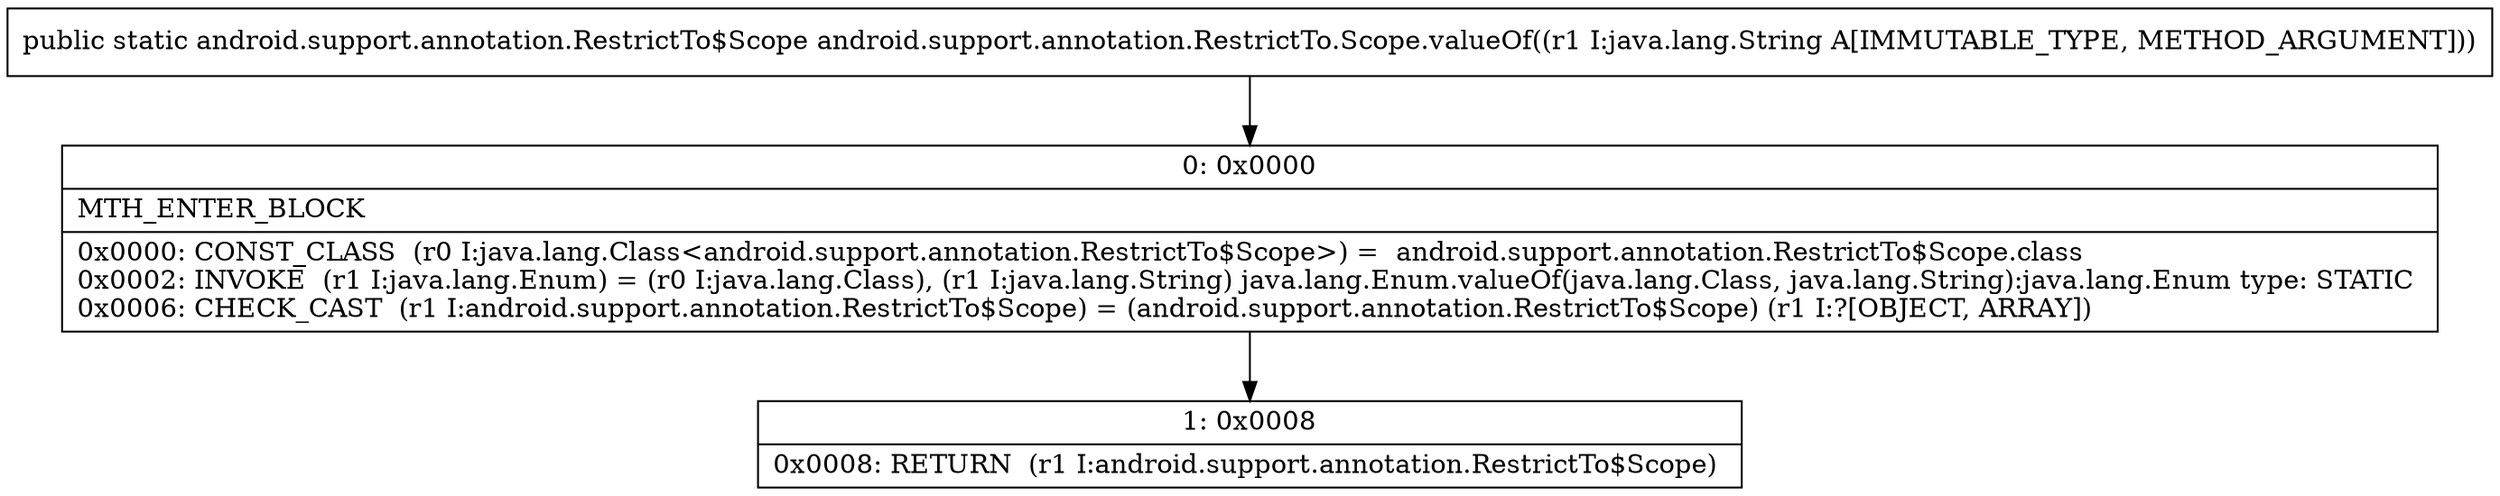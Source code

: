 digraph "CFG forandroid.support.annotation.RestrictTo.Scope.valueOf(Ljava\/lang\/String;)Landroid\/support\/annotation\/RestrictTo$Scope;" {
Node_0 [shape=record,label="{0\:\ 0x0000|MTH_ENTER_BLOCK\l|0x0000: CONST_CLASS  (r0 I:java.lang.Class\<android.support.annotation.RestrictTo$Scope\>) =  android.support.annotation.RestrictTo$Scope.class \l0x0002: INVOKE  (r1 I:java.lang.Enum) = (r0 I:java.lang.Class), (r1 I:java.lang.String) java.lang.Enum.valueOf(java.lang.Class, java.lang.String):java.lang.Enum type: STATIC \l0x0006: CHECK_CAST  (r1 I:android.support.annotation.RestrictTo$Scope) = (android.support.annotation.RestrictTo$Scope) (r1 I:?[OBJECT, ARRAY]) \l}"];
Node_1 [shape=record,label="{1\:\ 0x0008|0x0008: RETURN  (r1 I:android.support.annotation.RestrictTo$Scope) \l}"];
MethodNode[shape=record,label="{public static android.support.annotation.RestrictTo$Scope android.support.annotation.RestrictTo.Scope.valueOf((r1 I:java.lang.String A[IMMUTABLE_TYPE, METHOD_ARGUMENT])) }"];
MethodNode -> Node_0;
Node_0 -> Node_1;
}

